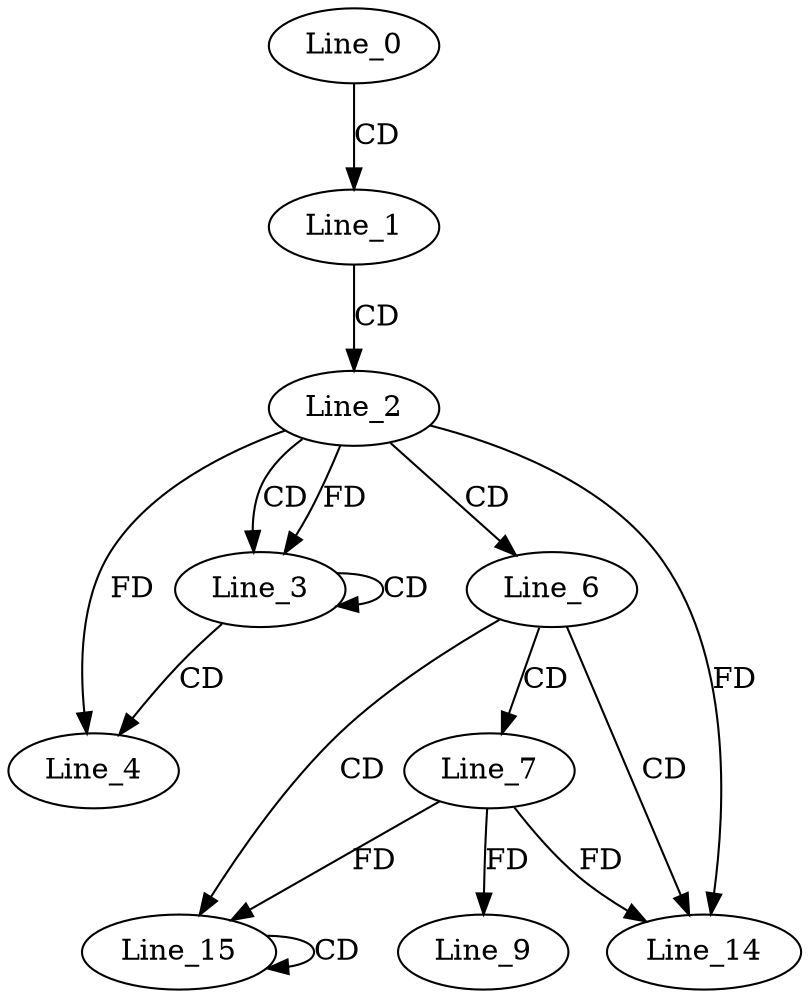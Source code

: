 digraph G {
  Line_0;
  Line_1;
  Line_2;
  Line_3;
  Line_3;
  Line_4;
  Line_4;
  Line_6;
  Line_7;
  Line_9;
  Line_14;
  Line_14;
  Line_15;
  Line_15;
  Line_0 -> Line_1 [ label="CD" ];
  Line_1 -> Line_2 [ label="CD" ];
  Line_2 -> Line_3 [ label="CD" ];
  Line_3 -> Line_3 [ label="CD" ];
  Line_2 -> Line_3 [ label="FD" ];
  Line_3 -> Line_4 [ label="CD" ];
  Line_2 -> Line_4 [ label="FD" ];
  Line_2 -> Line_6 [ label="CD" ];
  Line_6 -> Line_7 [ label="CD" ];
  Line_7 -> Line_9 [ label="FD" ];
  Line_6 -> Line_14 [ label="CD" ];
  Line_2 -> Line_14 [ label="FD" ];
  Line_7 -> Line_14 [ label="FD" ];
  Line_6 -> Line_15 [ label="CD" ];
  Line_15 -> Line_15 [ label="CD" ];
  Line_7 -> Line_15 [ label="FD" ];
}
